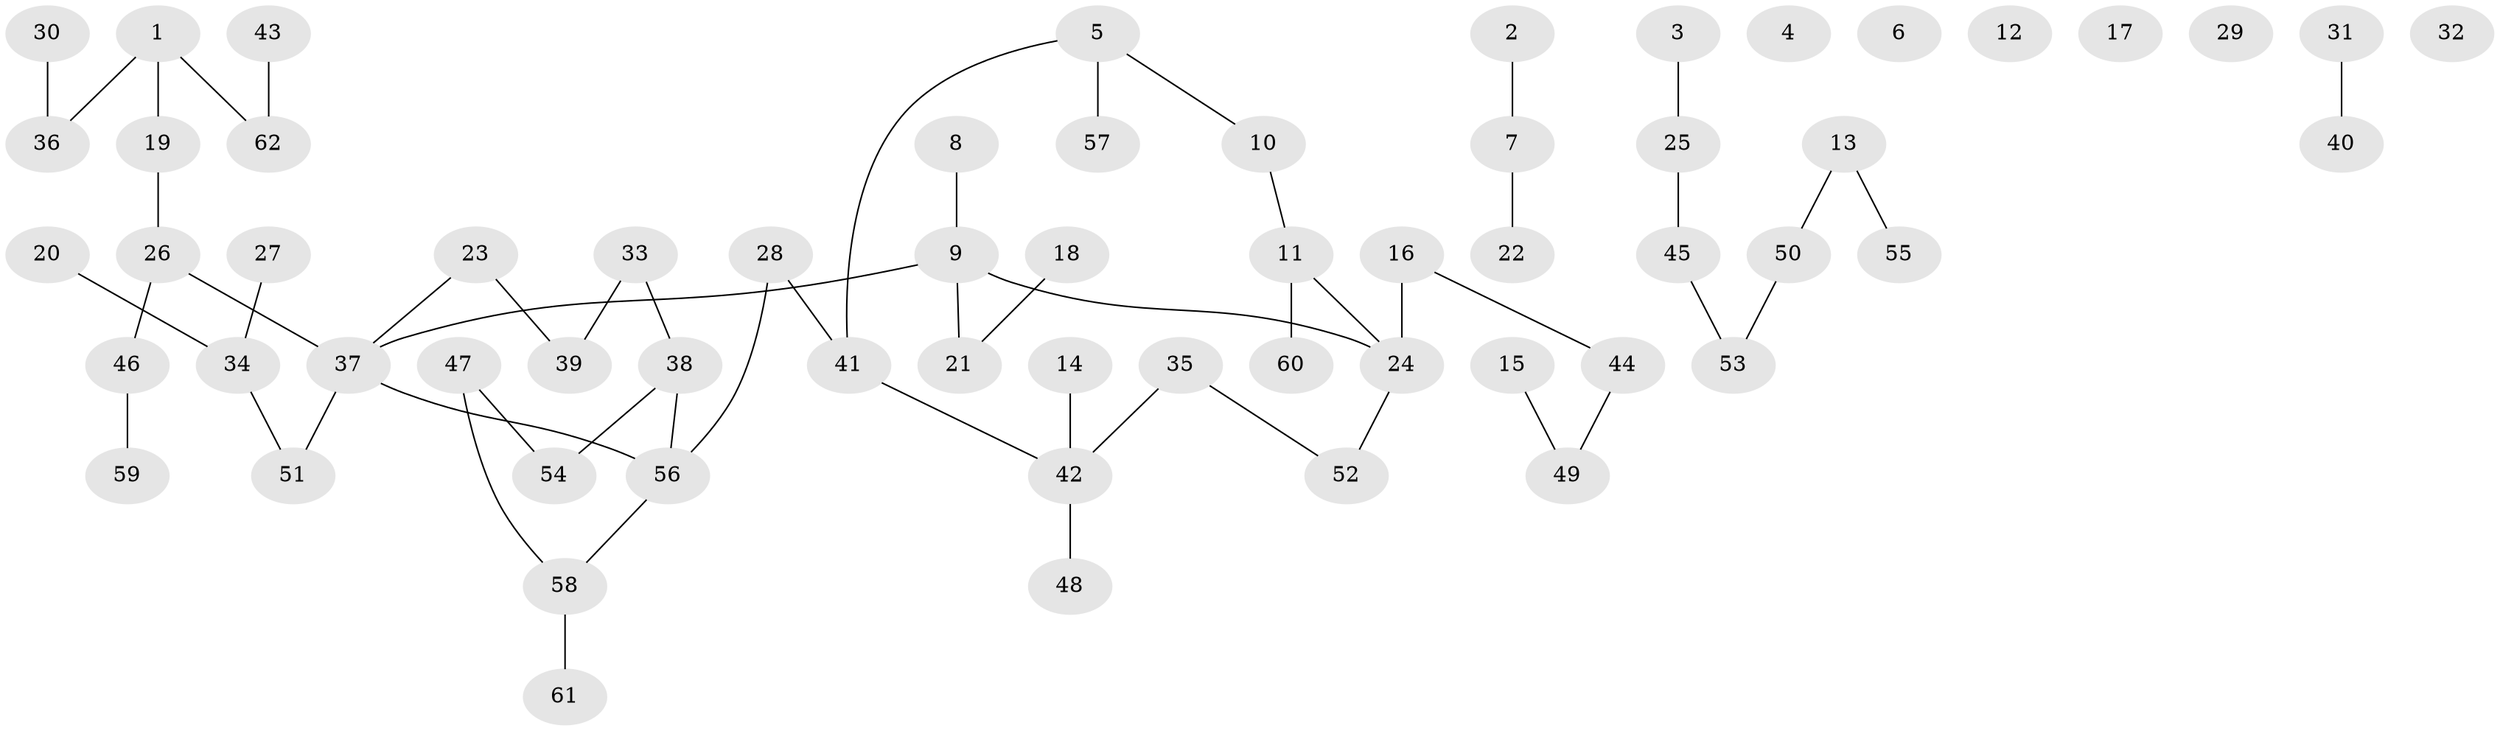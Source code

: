 // coarse degree distribution, {3: 0.175, 1: 0.325, 0: 0.175, 2: 0.25, 4: 0.025, 5: 0.05}
// Generated by graph-tools (version 1.1) at 2025/41/03/06/25 10:41:24]
// undirected, 62 vertices, 56 edges
graph export_dot {
graph [start="1"]
  node [color=gray90,style=filled];
  1;
  2;
  3;
  4;
  5;
  6;
  7;
  8;
  9;
  10;
  11;
  12;
  13;
  14;
  15;
  16;
  17;
  18;
  19;
  20;
  21;
  22;
  23;
  24;
  25;
  26;
  27;
  28;
  29;
  30;
  31;
  32;
  33;
  34;
  35;
  36;
  37;
  38;
  39;
  40;
  41;
  42;
  43;
  44;
  45;
  46;
  47;
  48;
  49;
  50;
  51;
  52;
  53;
  54;
  55;
  56;
  57;
  58;
  59;
  60;
  61;
  62;
  1 -- 19;
  1 -- 36;
  1 -- 62;
  2 -- 7;
  3 -- 25;
  5 -- 10;
  5 -- 41;
  5 -- 57;
  7 -- 22;
  8 -- 9;
  9 -- 21;
  9 -- 24;
  9 -- 37;
  10 -- 11;
  11 -- 24;
  11 -- 60;
  13 -- 50;
  13 -- 55;
  14 -- 42;
  15 -- 49;
  16 -- 24;
  16 -- 44;
  18 -- 21;
  19 -- 26;
  20 -- 34;
  23 -- 37;
  23 -- 39;
  24 -- 52;
  25 -- 45;
  26 -- 37;
  26 -- 46;
  27 -- 34;
  28 -- 41;
  28 -- 56;
  30 -- 36;
  31 -- 40;
  33 -- 38;
  33 -- 39;
  34 -- 51;
  35 -- 42;
  35 -- 52;
  37 -- 51;
  37 -- 56;
  38 -- 54;
  38 -- 56;
  41 -- 42;
  42 -- 48;
  43 -- 62;
  44 -- 49;
  45 -- 53;
  46 -- 59;
  47 -- 54;
  47 -- 58;
  50 -- 53;
  56 -- 58;
  58 -- 61;
}
